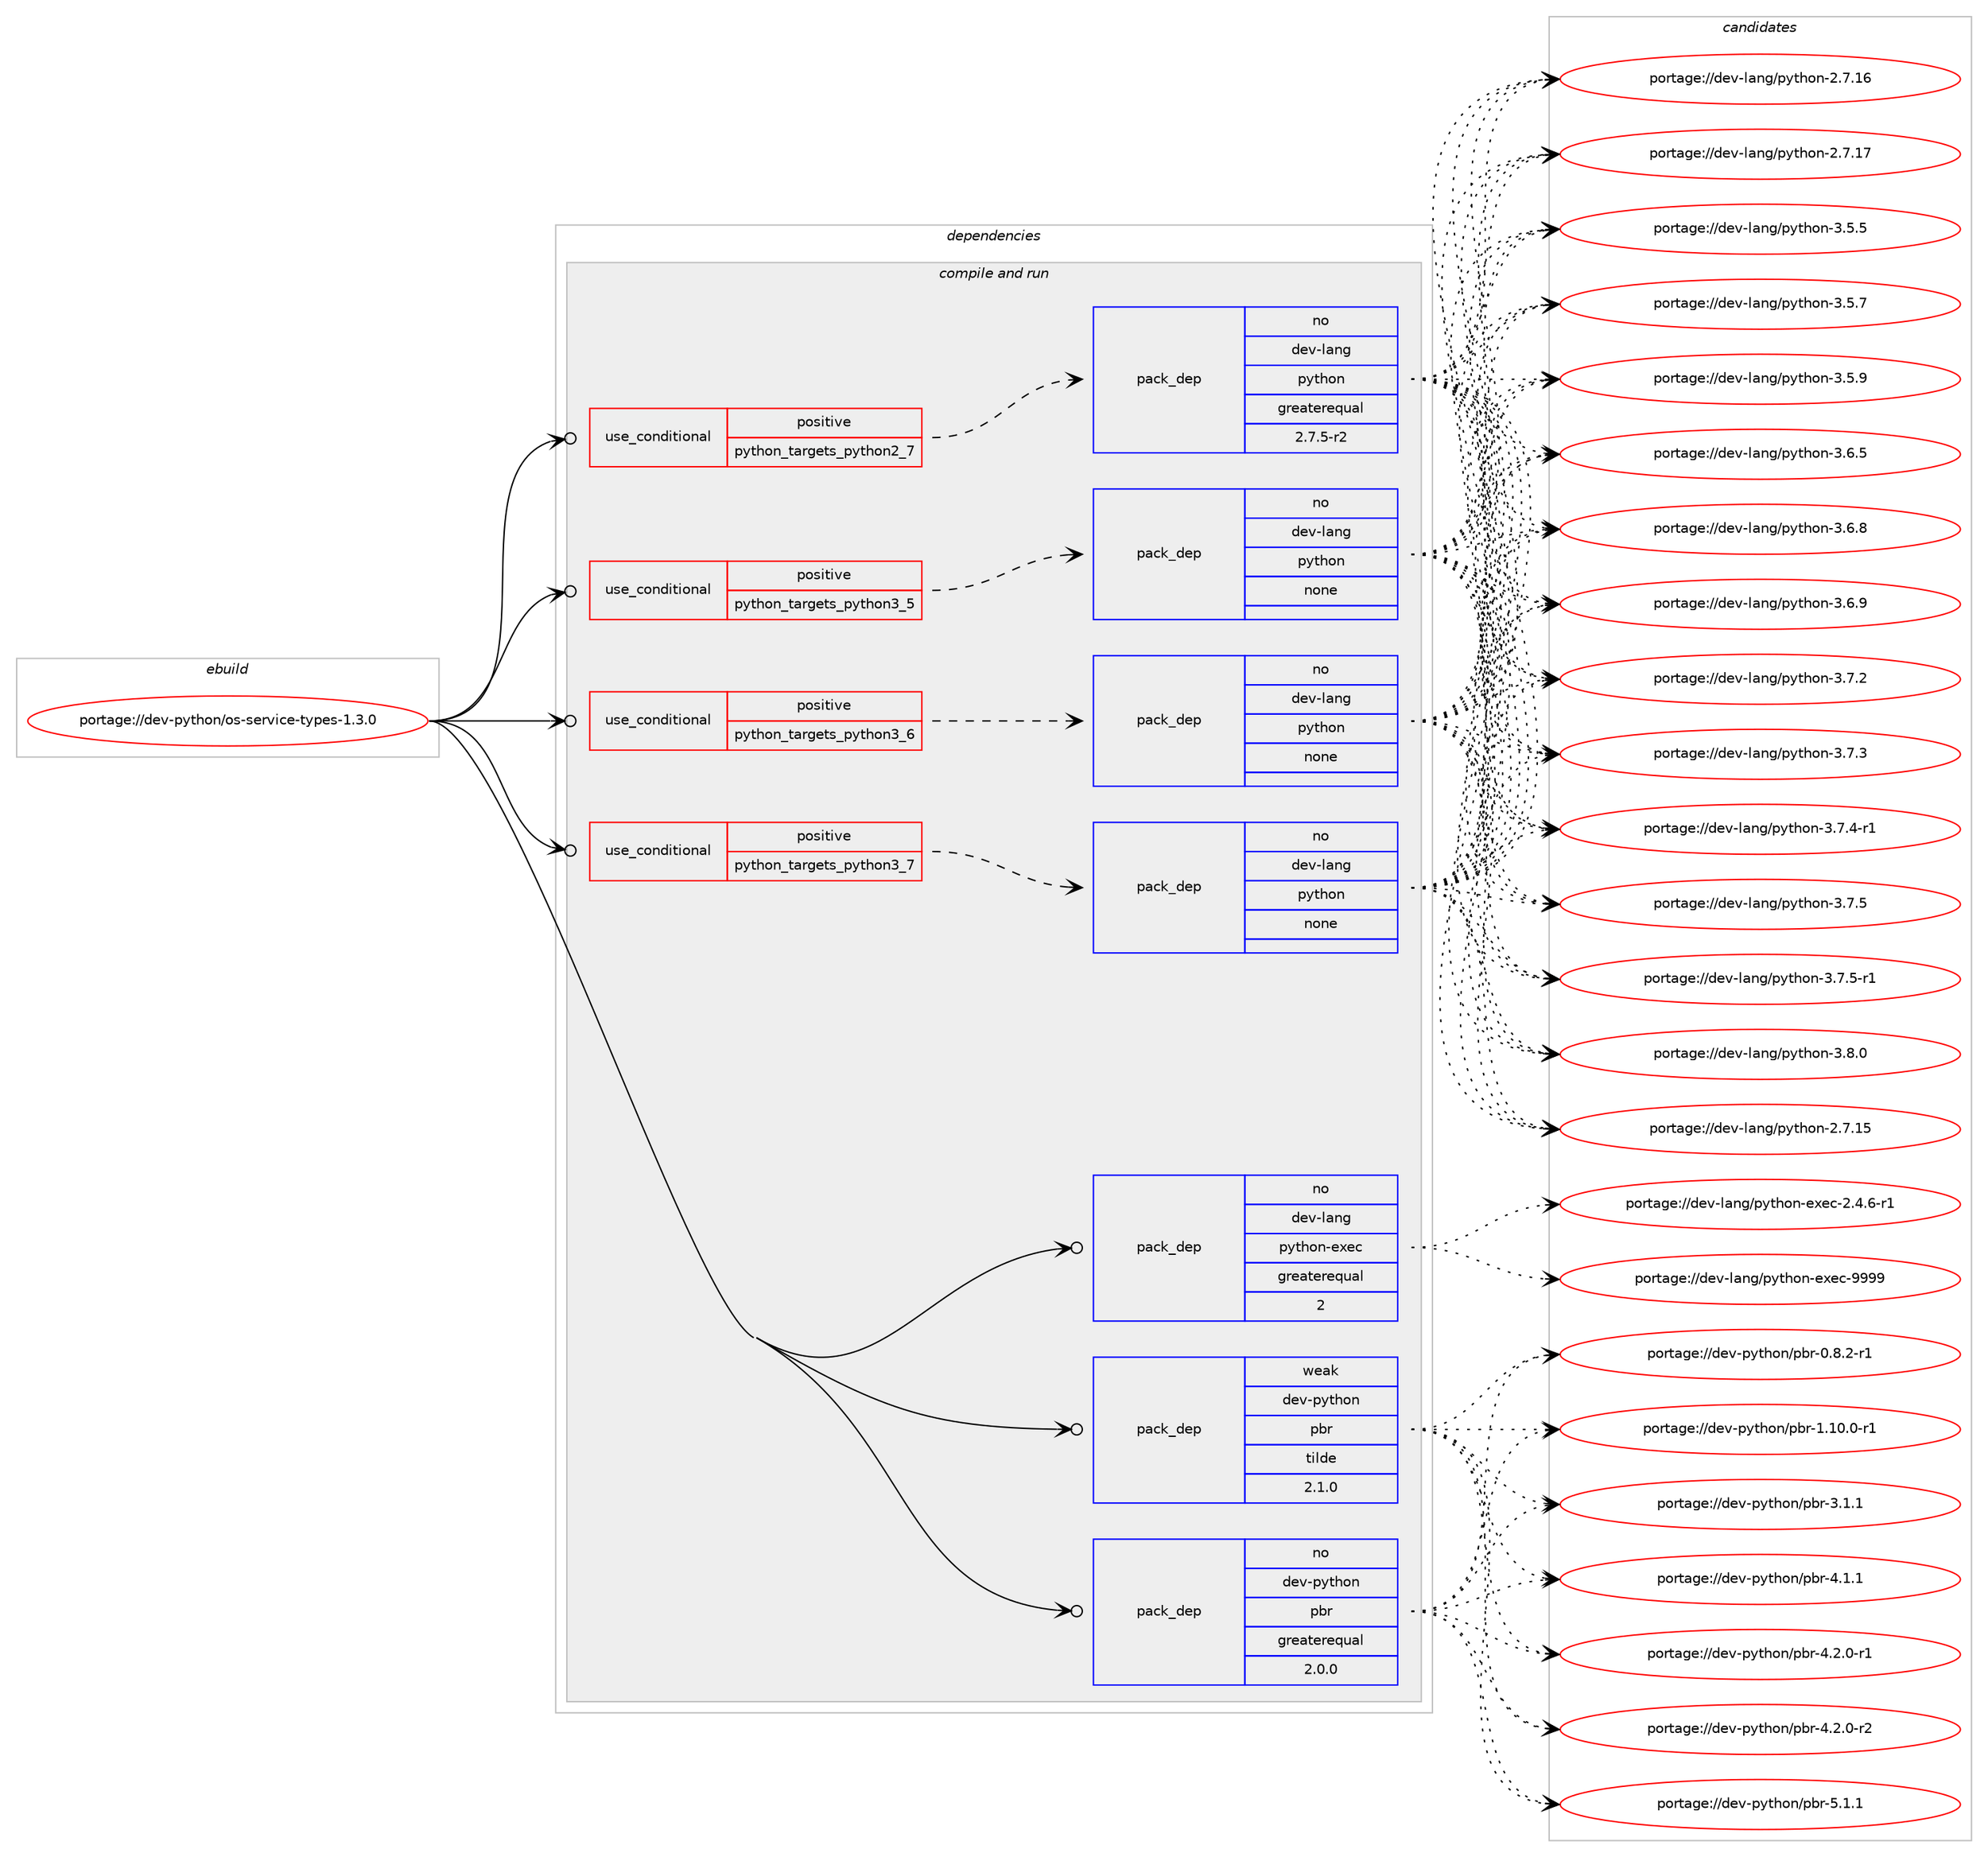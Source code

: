 digraph prolog {

# *************
# Graph options
# *************

newrank=true;
concentrate=true;
compound=true;
graph [rankdir=LR,fontname=Helvetica,fontsize=10,ranksep=1.5];#, ranksep=2.5, nodesep=0.2];
edge  [arrowhead=vee];
node  [fontname=Helvetica,fontsize=10];

# **********
# The ebuild
# **********

subgraph cluster_leftcol {
color=gray;
rank=same;
label=<<i>ebuild</i>>;
id [label="portage://dev-python/os-service-types-1.3.0", color=red, width=4, href="../dev-python/os-service-types-1.3.0.svg"];
}

# ****************
# The dependencies
# ****************

subgraph cluster_midcol {
color=gray;
label=<<i>dependencies</i>>;
subgraph cluster_compile {
fillcolor="#eeeeee";
style=filled;
label=<<i>compile</i>>;
}
subgraph cluster_compileandrun {
fillcolor="#eeeeee";
style=filled;
label=<<i>compile and run</i>>;
subgraph cond32916 {
dependency153149 [label=<<TABLE BORDER="0" CELLBORDER="1" CELLSPACING="0" CELLPADDING="4"><TR><TD ROWSPAN="3" CELLPADDING="10">use_conditional</TD></TR><TR><TD>positive</TD></TR><TR><TD>python_targets_python2_7</TD></TR></TABLE>>, shape=none, color=red];
subgraph pack116904 {
dependency153150 [label=<<TABLE BORDER="0" CELLBORDER="1" CELLSPACING="0" CELLPADDING="4" WIDTH="220"><TR><TD ROWSPAN="6" CELLPADDING="30">pack_dep</TD></TR><TR><TD WIDTH="110">no</TD></TR><TR><TD>dev-lang</TD></TR><TR><TD>python</TD></TR><TR><TD>greaterequal</TD></TR><TR><TD>2.7.5-r2</TD></TR></TABLE>>, shape=none, color=blue];
}
dependency153149:e -> dependency153150:w [weight=20,style="dashed",arrowhead="vee"];
}
id:e -> dependency153149:w [weight=20,style="solid",arrowhead="odotvee"];
subgraph cond32917 {
dependency153151 [label=<<TABLE BORDER="0" CELLBORDER="1" CELLSPACING="0" CELLPADDING="4"><TR><TD ROWSPAN="3" CELLPADDING="10">use_conditional</TD></TR><TR><TD>positive</TD></TR><TR><TD>python_targets_python3_5</TD></TR></TABLE>>, shape=none, color=red];
subgraph pack116905 {
dependency153152 [label=<<TABLE BORDER="0" CELLBORDER="1" CELLSPACING="0" CELLPADDING="4" WIDTH="220"><TR><TD ROWSPAN="6" CELLPADDING="30">pack_dep</TD></TR><TR><TD WIDTH="110">no</TD></TR><TR><TD>dev-lang</TD></TR><TR><TD>python</TD></TR><TR><TD>none</TD></TR><TR><TD></TD></TR></TABLE>>, shape=none, color=blue];
}
dependency153151:e -> dependency153152:w [weight=20,style="dashed",arrowhead="vee"];
}
id:e -> dependency153151:w [weight=20,style="solid",arrowhead="odotvee"];
subgraph cond32918 {
dependency153153 [label=<<TABLE BORDER="0" CELLBORDER="1" CELLSPACING="0" CELLPADDING="4"><TR><TD ROWSPAN="3" CELLPADDING="10">use_conditional</TD></TR><TR><TD>positive</TD></TR><TR><TD>python_targets_python3_6</TD></TR></TABLE>>, shape=none, color=red];
subgraph pack116906 {
dependency153154 [label=<<TABLE BORDER="0" CELLBORDER="1" CELLSPACING="0" CELLPADDING="4" WIDTH="220"><TR><TD ROWSPAN="6" CELLPADDING="30">pack_dep</TD></TR><TR><TD WIDTH="110">no</TD></TR><TR><TD>dev-lang</TD></TR><TR><TD>python</TD></TR><TR><TD>none</TD></TR><TR><TD></TD></TR></TABLE>>, shape=none, color=blue];
}
dependency153153:e -> dependency153154:w [weight=20,style="dashed",arrowhead="vee"];
}
id:e -> dependency153153:w [weight=20,style="solid",arrowhead="odotvee"];
subgraph cond32919 {
dependency153155 [label=<<TABLE BORDER="0" CELLBORDER="1" CELLSPACING="0" CELLPADDING="4"><TR><TD ROWSPAN="3" CELLPADDING="10">use_conditional</TD></TR><TR><TD>positive</TD></TR><TR><TD>python_targets_python3_7</TD></TR></TABLE>>, shape=none, color=red];
subgraph pack116907 {
dependency153156 [label=<<TABLE BORDER="0" CELLBORDER="1" CELLSPACING="0" CELLPADDING="4" WIDTH="220"><TR><TD ROWSPAN="6" CELLPADDING="30">pack_dep</TD></TR><TR><TD WIDTH="110">no</TD></TR><TR><TD>dev-lang</TD></TR><TR><TD>python</TD></TR><TR><TD>none</TD></TR><TR><TD></TD></TR></TABLE>>, shape=none, color=blue];
}
dependency153155:e -> dependency153156:w [weight=20,style="dashed",arrowhead="vee"];
}
id:e -> dependency153155:w [weight=20,style="solid",arrowhead="odotvee"];
subgraph pack116908 {
dependency153157 [label=<<TABLE BORDER="0" CELLBORDER="1" CELLSPACING="0" CELLPADDING="4" WIDTH="220"><TR><TD ROWSPAN="6" CELLPADDING="30">pack_dep</TD></TR><TR><TD WIDTH="110">no</TD></TR><TR><TD>dev-lang</TD></TR><TR><TD>python-exec</TD></TR><TR><TD>greaterequal</TD></TR><TR><TD>2</TD></TR></TABLE>>, shape=none, color=blue];
}
id:e -> dependency153157:w [weight=20,style="solid",arrowhead="odotvee"];
subgraph pack116909 {
dependency153158 [label=<<TABLE BORDER="0" CELLBORDER="1" CELLSPACING="0" CELLPADDING="4" WIDTH="220"><TR><TD ROWSPAN="6" CELLPADDING="30">pack_dep</TD></TR><TR><TD WIDTH="110">no</TD></TR><TR><TD>dev-python</TD></TR><TR><TD>pbr</TD></TR><TR><TD>greaterequal</TD></TR><TR><TD>2.0.0</TD></TR></TABLE>>, shape=none, color=blue];
}
id:e -> dependency153158:w [weight=20,style="solid",arrowhead="odotvee"];
subgraph pack116910 {
dependency153159 [label=<<TABLE BORDER="0" CELLBORDER="1" CELLSPACING="0" CELLPADDING="4" WIDTH="220"><TR><TD ROWSPAN="6" CELLPADDING="30">pack_dep</TD></TR><TR><TD WIDTH="110">weak</TD></TR><TR><TD>dev-python</TD></TR><TR><TD>pbr</TD></TR><TR><TD>tilde</TD></TR><TR><TD>2.1.0</TD></TR></TABLE>>, shape=none, color=blue];
}
id:e -> dependency153159:w [weight=20,style="solid",arrowhead="odotvee"];
}
subgraph cluster_run {
fillcolor="#eeeeee";
style=filled;
label=<<i>run</i>>;
}
}

# **************
# The candidates
# **************

subgraph cluster_choices {
rank=same;
color=gray;
label=<<i>candidates</i>>;

subgraph choice116904 {
color=black;
nodesep=1;
choiceportage10010111845108971101034711212111610411111045504655464953 [label="portage://dev-lang/python-2.7.15", color=red, width=4,href="../dev-lang/python-2.7.15.svg"];
choiceportage10010111845108971101034711212111610411111045504655464954 [label="portage://dev-lang/python-2.7.16", color=red, width=4,href="../dev-lang/python-2.7.16.svg"];
choiceportage10010111845108971101034711212111610411111045504655464955 [label="portage://dev-lang/python-2.7.17", color=red, width=4,href="../dev-lang/python-2.7.17.svg"];
choiceportage100101118451089711010347112121116104111110455146534653 [label="portage://dev-lang/python-3.5.5", color=red, width=4,href="../dev-lang/python-3.5.5.svg"];
choiceportage100101118451089711010347112121116104111110455146534655 [label="portage://dev-lang/python-3.5.7", color=red, width=4,href="../dev-lang/python-3.5.7.svg"];
choiceportage100101118451089711010347112121116104111110455146534657 [label="portage://dev-lang/python-3.5.9", color=red, width=4,href="../dev-lang/python-3.5.9.svg"];
choiceportage100101118451089711010347112121116104111110455146544653 [label="portage://dev-lang/python-3.6.5", color=red, width=4,href="../dev-lang/python-3.6.5.svg"];
choiceportage100101118451089711010347112121116104111110455146544656 [label="portage://dev-lang/python-3.6.8", color=red, width=4,href="../dev-lang/python-3.6.8.svg"];
choiceportage100101118451089711010347112121116104111110455146544657 [label="portage://dev-lang/python-3.6.9", color=red, width=4,href="../dev-lang/python-3.6.9.svg"];
choiceportage100101118451089711010347112121116104111110455146554650 [label="portage://dev-lang/python-3.7.2", color=red, width=4,href="../dev-lang/python-3.7.2.svg"];
choiceportage100101118451089711010347112121116104111110455146554651 [label="portage://dev-lang/python-3.7.3", color=red, width=4,href="../dev-lang/python-3.7.3.svg"];
choiceportage1001011184510897110103471121211161041111104551465546524511449 [label="portage://dev-lang/python-3.7.4-r1", color=red, width=4,href="../dev-lang/python-3.7.4-r1.svg"];
choiceportage100101118451089711010347112121116104111110455146554653 [label="portage://dev-lang/python-3.7.5", color=red, width=4,href="../dev-lang/python-3.7.5.svg"];
choiceportage1001011184510897110103471121211161041111104551465546534511449 [label="portage://dev-lang/python-3.7.5-r1", color=red, width=4,href="../dev-lang/python-3.7.5-r1.svg"];
choiceportage100101118451089711010347112121116104111110455146564648 [label="portage://dev-lang/python-3.8.0", color=red, width=4,href="../dev-lang/python-3.8.0.svg"];
dependency153150:e -> choiceportage10010111845108971101034711212111610411111045504655464953:w [style=dotted,weight="100"];
dependency153150:e -> choiceportage10010111845108971101034711212111610411111045504655464954:w [style=dotted,weight="100"];
dependency153150:e -> choiceportage10010111845108971101034711212111610411111045504655464955:w [style=dotted,weight="100"];
dependency153150:e -> choiceportage100101118451089711010347112121116104111110455146534653:w [style=dotted,weight="100"];
dependency153150:e -> choiceportage100101118451089711010347112121116104111110455146534655:w [style=dotted,weight="100"];
dependency153150:e -> choiceportage100101118451089711010347112121116104111110455146534657:w [style=dotted,weight="100"];
dependency153150:e -> choiceportage100101118451089711010347112121116104111110455146544653:w [style=dotted,weight="100"];
dependency153150:e -> choiceportage100101118451089711010347112121116104111110455146544656:w [style=dotted,weight="100"];
dependency153150:e -> choiceportage100101118451089711010347112121116104111110455146544657:w [style=dotted,weight="100"];
dependency153150:e -> choiceportage100101118451089711010347112121116104111110455146554650:w [style=dotted,weight="100"];
dependency153150:e -> choiceportage100101118451089711010347112121116104111110455146554651:w [style=dotted,weight="100"];
dependency153150:e -> choiceportage1001011184510897110103471121211161041111104551465546524511449:w [style=dotted,weight="100"];
dependency153150:e -> choiceportage100101118451089711010347112121116104111110455146554653:w [style=dotted,weight="100"];
dependency153150:e -> choiceportage1001011184510897110103471121211161041111104551465546534511449:w [style=dotted,weight="100"];
dependency153150:e -> choiceportage100101118451089711010347112121116104111110455146564648:w [style=dotted,weight="100"];
}
subgraph choice116905 {
color=black;
nodesep=1;
choiceportage10010111845108971101034711212111610411111045504655464953 [label="portage://dev-lang/python-2.7.15", color=red, width=4,href="../dev-lang/python-2.7.15.svg"];
choiceportage10010111845108971101034711212111610411111045504655464954 [label="portage://dev-lang/python-2.7.16", color=red, width=4,href="../dev-lang/python-2.7.16.svg"];
choiceportage10010111845108971101034711212111610411111045504655464955 [label="portage://dev-lang/python-2.7.17", color=red, width=4,href="../dev-lang/python-2.7.17.svg"];
choiceportage100101118451089711010347112121116104111110455146534653 [label="portage://dev-lang/python-3.5.5", color=red, width=4,href="../dev-lang/python-3.5.5.svg"];
choiceportage100101118451089711010347112121116104111110455146534655 [label="portage://dev-lang/python-3.5.7", color=red, width=4,href="../dev-lang/python-3.5.7.svg"];
choiceportage100101118451089711010347112121116104111110455146534657 [label="portage://dev-lang/python-3.5.9", color=red, width=4,href="../dev-lang/python-3.5.9.svg"];
choiceportage100101118451089711010347112121116104111110455146544653 [label="portage://dev-lang/python-3.6.5", color=red, width=4,href="../dev-lang/python-3.6.5.svg"];
choiceportage100101118451089711010347112121116104111110455146544656 [label="portage://dev-lang/python-3.6.8", color=red, width=4,href="../dev-lang/python-3.6.8.svg"];
choiceportage100101118451089711010347112121116104111110455146544657 [label="portage://dev-lang/python-3.6.9", color=red, width=4,href="../dev-lang/python-3.6.9.svg"];
choiceportage100101118451089711010347112121116104111110455146554650 [label="portage://dev-lang/python-3.7.2", color=red, width=4,href="../dev-lang/python-3.7.2.svg"];
choiceportage100101118451089711010347112121116104111110455146554651 [label="portage://dev-lang/python-3.7.3", color=red, width=4,href="../dev-lang/python-3.7.3.svg"];
choiceportage1001011184510897110103471121211161041111104551465546524511449 [label="portage://dev-lang/python-3.7.4-r1", color=red, width=4,href="../dev-lang/python-3.7.4-r1.svg"];
choiceportage100101118451089711010347112121116104111110455146554653 [label="portage://dev-lang/python-3.7.5", color=red, width=4,href="../dev-lang/python-3.7.5.svg"];
choiceportage1001011184510897110103471121211161041111104551465546534511449 [label="portage://dev-lang/python-3.7.5-r1", color=red, width=4,href="../dev-lang/python-3.7.5-r1.svg"];
choiceportage100101118451089711010347112121116104111110455146564648 [label="portage://dev-lang/python-3.8.0", color=red, width=4,href="../dev-lang/python-3.8.0.svg"];
dependency153152:e -> choiceportage10010111845108971101034711212111610411111045504655464953:w [style=dotted,weight="100"];
dependency153152:e -> choiceportage10010111845108971101034711212111610411111045504655464954:w [style=dotted,weight="100"];
dependency153152:e -> choiceportage10010111845108971101034711212111610411111045504655464955:w [style=dotted,weight="100"];
dependency153152:e -> choiceportage100101118451089711010347112121116104111110455146534653:w [style=dotted,weight="100"];
dependency153152:e -> choiceportage100101118451089711010347112121116104111110455146534655:w [style=dotted,weight="100"];
dependency153152:e -> choiceportage100101118451089711010347112121116104111110455146534657:w [style=dotted,weight="100"];
dependency153152:e -> choiceportage100101118451089711010347112121116104111110455146544653:w [style=dotted,weight="100"];
dependency153152:e -> choiceportage100101118451089711010347112121116104111110455146544656:w [style=dotted,weight="100"];
dependency153152:e -> choiceportage100101118451089711010347112121116104111110455146544657:w [style=dotted,weight="100"];
dependency153152:e -> choiceportage100101118451089711010347112121116104111110455146554650:w [style=dotted,weight="100"];
dependency153152:e -> choiceportage100101118451089711010347112121116104111110455146554651:w [style=dotted,weight="100"];
dependency153152:e -> choiceportage1001011184510897110103471121211161041111104551465546524511449:w [style=dotted,weight="100"];
dependency153152:e -> choiceportage100101118451089711010347112121116104111110455146554653:w [style=dotted,weight="100"];
dependency153152:e -> choiceportage1001011184510897110103471121211161041111104551465546534511449:w [style=dotted,weight="100"];
dependency153152:e -> choiceportage100101118451089711010347112121116104111110455146564648:w [style=dotted,weight="100"];
}
subgraph choice116906 {
color=black;
nodesep=1;
choiceportage10010111845108971101034711212111610411111045504655464953 [label="portage://dev-lang/python-2.7.15", color=red, width=4,href="../dev-lang/python-2.7.15.svg"];
choiceportage10010111845108971101034711212111610411111045504655464954 [label="portage://dev-lang/python-2.7.16", color=red, width=4,href="../dev-lang/python-2.7.16.svg"];
choiceportage10010111845108971101034711212111610411111045504655464955 [label="portage://dev-lang/python-2.7.17", color=red, width=4,href="../dev-lang/python-2.7.17.svg"];
choiceportage100101118451089711010347112121116104111110455146534653 [label="portage://dev-lang/python-3.5.5", color=red, width=4,href="../dev-lang/python-3.5.5.svg"];
choiceportage100101118451089711010347112121116104111110455146534655 [label="portage://dev-lang/python-3.5.7", color=red, width=4,href="../dev-lang/python-3.5.7.svg"];
choiceportage100101118451089711010347112121116104111110455146534657 [label="portage://dev-lang/python-3.5.9", color=red, width=4,href="../dev-lang/python-3.5.9.svg"];
choiceportage100101118451089711010347112121116104111110455146544653 [label="portage://dev-lang/python-3.6.5", color=red, width=4,href="../dev-lang/python-3.6.5.svg"];
choiceportage100101118451089711010347112121116104111110455146544656 [label="portage://dev-lang/python-3.6.8", color=red, width=4,href="../dev-lang/python-3.6.8.svg"];
choiceportage100101118451089711010347112121116104111110455146544657 [label="portage://dev-lang/python-3.6.9", color=red, width=4,href="../dev-lang/python-3.6.9.svg"];
choiceportage100101118451089711010347112121116104111110455146554650 [label="portage://dev-lang/python-3.7.2", color=red, width=4,href="../dev-lang/python-3.7.2.svg"];
choiceportage100101118451089711010347112121116104111110455146554651 [label="portage://dev-lang/python-3.7.3", color=red, width=4,href="../dev-lang/python-3.7.3.svg"];
choiceportage1001011184510897110103471121211161041111104551465546524511449 [label="portage://dev-lang/python-3.7.4-r1", color=red, width=4,href="../dev-lang/python-3.7.4-r1.svg"];
choiceportage100101118451089711010347112121116104111110455146554653 [label="portage://dev-lang/python-3.7.5", color=red, width=4,href="../dev-lang/python-3.7.5.svg"];
choiceportage1001011184510897110103471121211161041111104551465546534511449 [label="portage://dev-lang/python-3.7.5-r1", color=red, width=4,href="../dev-lang/python-3.7.5-r1.svg"];
choiceportage100101118451089711010347112121116104111110455146564648 [label="portage://dev-lang/python-3.8.0", color=red, width=4,href="../dev-lang/python-3.8.0.svg"];
dependency153154:e -> choiceportage10010111845108971101034711212111610411111045504655464953:w [style=dotted,weight="100"];
dependency153154:e -> choiceportage10010111845108971101034711212111610411111045504655464954:w [style=dotted,weight="100"];
dependency153154:e -> choiceportage10010111845108971101034711212111610411111045504655464955:w [style=dotted,weight="100"];
dependency153154:e -> choiceportage100101118451089711010347112121116104111110455146534653:w [style=dotted,weight="100"];
dependency153154:e -> choiceportage100101118451089711010347112121116104111110455146534655:w [style=dotted,weight="100"];
dependency153154:e -> choiceportage100101118451089711010347112121116104111110455146534657:w [style=dotted,weight="100"];
dependency153154:e -> choiceportage100101118451089711010347112121116104111110455146544653:w [style=dotted,weight="100"];
dependency153154:e -> choiceportage100101118451089711010347112121116104111110455146544656:w [style=dotted,weight="100"];
dependency153154:e -> choiceportage100101118451089711010347112121116104111110455146544657:w [style=dotted,weight="100"];
dependency153154:e -> choiceportage100101118451089711010347112121116104111110455146554650:w [style=dotted,weight="100"];
dependency153154:e -> choiceportage100101118451089711010347112121116104111110455146554651:w [style=dotted,weight="100"];
dependency153154:e -> choiceportage1001011184510897110103471121211161041111104551465546524511449:w [style=dotted,weight="100"];
dependency153154:e -> choiceportage100101118451089711010347112121116104111110455146554653:w [style=dotted,weight="100"];
dependency153154:e -> choiceportage1001011184510897110103471121211161041111104551465546534511449:w [style=dotted,weight="100"];
dependency153154:e -> choiceportage100101118451089711010347112121116104111110455146564648:w [style=dotted,weight="100"];
}
subgraph choice116907 {
color=black;
nodesep=1;
choiceportage10010111845108971101034711212111610411111045504655464953 [label="portage://dev-lang/python-2.7.15", color=red, width=4,href="../dev-lang/python-2.7.15.svg"];
choiceportage10010111845108971101034711212111610411111045504655464954 [label="portage://dev-lang/python-2.7.16", color=red, width=4,href="../dev-lang/python-2.7.16.svg"];
choiceportage10010111845108971101034711212111610411111045504655464955 [label="portage://dev-lang/python-2.7.17", color=red, width=4,href="../dev-lang/python-2.7.17.svg"];
choiceportage100101118451089711010347112121116104111110455146534653 [label="portage://dev-lang/python-3.5.5", color=red, width=4,href="../dev-lang/python-3.5.5.svg"];
choiceportage100101118451089711010347112121116104111110455146534655 [label="portage://dev-lang/python-3.5.7", color=red, width=4,href="../dev-lang/python-3.5.7.svg"];
choiceportage100101118451089711010347112121116104111110455146534657 [label="portage://dev-lang/python-3.5.9", color=red, width=4,href="../dev-lang/python-3.5.9.svg"];
choiceportage100101118451089711010347112121116104111110455146544653 [label="portage://dev-lang/python-3.6.5", color=red, width=4,href="../dev-lang/python-3.6.5.svg"];
choiceportage100101118451089711010347112121116104111110455146544656 [label="portage://dev-lang/python-3.6.8", color=red, width=4,href="../dev-lang/python-3.6.8.svg"];
choiceportage100101118451089711010347112121116104111110455146544657 [label="portage://dev-lang/python-3.6.9", color=red, width=4,href="../dev-lang/python-3.6.9.svg"];
choiceportage100101118451089711010347112121116104111110455146554650 [label="portage://dev-lang/python-3.7.2", color=red, width=4,href="../dev-lang/python-3.7.2.svg"];
choiceportage100101118451089711010347112121116104111110455146554651 [label="portage://dev-lang/python-3.7.3", color=red, width=4,href="../dev-lang/python-3.7.3.svg"];
choiceportage1001011184510897110103471121211161041111104551465546524511449 [label="portage://dev-lang/python-3.7.4-r1", color=red, width=4,href="../dev-lang/python-3.7.4-r1.svg"];
choiceportage100101118451089711010347112121116104111110455146554653 [label="portage://dev-lang/python-3.7.5", color=red, width=4,href="../dev-lang/python-3.7.5.svg"];
choiceportage1001011184510897110103471121211161041111104551465546534511449 [label="portage://dev-lang/python-3.7.5-r1", color=red, width=4,href="../dev-lang/python-3.7.5-r1.svg"];
choiceportage100101118451089711010347112121116104111110455146564648 [label="portage://dev-lang/python-3.8.0", color=red, width=4,href="../dev-lang/python-3.8.0.svg"];
dependency153156:e -> choiceportage10010111845108971101034711212111610411111045504655464953:w [style=dotted,weight="100"];
dependency153156:e -> choiceportage10010111845108971101034711212111610411111045504655464954:w [style=dotted,weight="100"];
dependency153156:e -> choiceportage10010111845108971101034711212111610411111045504655464955:w [style=dotted,weight="100"];
dependency153156:e -> choiceportage100101118451089711010347112121116104111110455146534653:w [style=dotted,weight="100"];
dependency153156:e -> choiceportage100101118451089711010347112121116104111110455146534655:w [style=dotted,weight="100"];
dependency153156:e -> choiceportage100101118451089711010347112121116104111110455146534657:w [style=dotted,weight="100"];
dependency153156:e -> choiceportage100101118451089711010347112121116104111110455146544653:w [style=dotted,weight="100"];
dependency153156:e -> choiceportage100101118451089711010347112121116104111110455146544656:w [style=dotted,weight="100"];
dependency153156:e -> choiceportage100101118451089711010347112121116104111110455146544657:w [style=dotted,weight="100"];
dependency153156:e -> choiceportage100101118451089711010347112121116104111110455146554650:w [style=dotted,weight="100"];
dependency153156:e -> choiceportage100101118451089711010347112121116104111110455146554651:w [style=dotted,weight="100"];
dependency153156:e -> choiceportage1001011184510897110103471121211161041111104551465546524511449:w [style=dotted,weight="100"];
dependency153156:e -> choiceportage100101118451089711010347112121116104111110455146554653:w [style=dotted,weight="100"];
dependency153156:e -> choiceportage1001011184510897110103471121211161041111104551465546534511449:w [style=dotted,weight="100"];
dependency153156:e -> choiceportage100101118451089711010347112121116104111110455146564648:w [style=dotted,weight="100"];
}
subgraph choice116908 {
color=black;
nodesep=1;
choiceportage10010111845108971101034711212111610411111045101120101994550465246544511449 [label="portage://dev-lang/python-exec-2.4.6-r1", color=red, width=4,href="../dev-lang/python-exec-2.4.6-r1.svg"];
choiceportage10010111845108971101034711212111610411111045101120101994557575757 [label="portage://dev-lang/python-exec-9999", color=red, width=4,href="../dev-lang/python-exec-9999.svg"];
dependency153157:e -> choiceportage10010111845108971101034711212111610411111045101120101994550465246544511449:w [style=dotted,weight="100"];
dependency153157:e -> choiceportage10010111845108971101034711212111610411111045101120101994557575757:w [style=dotted,weight="100"];
}
subgraph choice116909 {
color=black;
nodesep=1;
choiceportage1001011184511212111610411111047112981144548465646504511449 [label="portage://dev-python/pbr-0.8.2-r1", color=red, width=4,href="../dev-python/pbr-0.8.2-r1.svg"];
choiceportage100101118451121211161041111104711298114454946494846484511449 [label="portage://dev-python/pbr-1.10.0-r1", color=red, width=4,href="../dev-python/pbr-1.10.0-r1.svg"];
choiceportage100101118451121211161041111104711298114455146494649 [label="portage://dev-python/pbr-3.1.1", color=red, width=4,href="../dev-python/pbr-3.1.1.svg"];
choiceportage100101118451121211161041111104711298114455246494649 [label="portage://dev-python/pbr-4.1.1", color=red, width=4,href="../dev-python/pbr-4.1.1.svg"];
choiceportage1001011184511212111610411111047112981144552465046484511449 [label="portage://dev-python/pbr-4.2.0-r1", color=red, width=4,href="../dev-python/pbr-4.2.0-r1.svg"];
choiceportage1001011184511212111610411111047112981144552465046484511450 [label="portage://dev-python/pbr-4.2.0-r2", color=red, width=4,href="../dev-python/pbr-4.2.0-r2.svg"];
choiceportage100101118451121211161041111104711298114455346494649 [label="portage://dev-python/pbr-5.1.1", color=red, width=4,href="../dev-python/pbr-5.1.1.svg"];
dependency153158:e -> choiceportage1001011184511212111610411111047112981144548465646504511449:w [style=dotted,weight="100"];
dependency153158:e -> choiceportage100101118451121211161041111104711298114454946494846484511449:w [style=dotted,weight="100"];
dependency153158:e -> choiceportage100101118451121211161041111104711298114455146494649:w [style=dotted,weight="100"];
dependency153158:e -> choiceportage100101118451121211161041111104711298114455246494649:w [style=dotted,weight="100"];
dependency153158:e -> choiceportage1001011184511212111610411111047112981144552465046484511449:w [style=dotted,weight="100"];
dependency153158:e -> choiceportage1001011184511212111610411111047112981144552465046484511450:w [style=dotted,weight="100"];
dependency153158:e -> choiceportage100101118451121211161041111104711298114455346494649:w [style=dotted,weight="100"];
}
subgraph choice116910 {
color=black;
nodesep=1;
choiceportage1001011184511212111610411111047112981144548465646504511449 [label="portage://dev-python/pbr-0.8.2-r1", color=red, width=4,href="../dev-python/pbr-0.8.2-r1.svg"];
choiceportage100101118451121211161041111104711298114454946494846484511449 [label="portage://dev-python/pbr-1.10.0-r1", color=red, width=4,href="../dev-python/pbr-1.10.0-r1.svg"];
choiceportage100101118451121211161041111104711298114455146494649 [label="portage://dev-python/pbr-3.1.1", color=red, width=4,href="../dev-python/pbr-3.1.1.svg"];
choiceportage100101118451121211161041111104711298114455246494649 [label="portage://dev-python/pbr-4.1.1", color=red, width=4,href="../dev-python/pbr-4.1.1.svg"];
choiceportage1001011184511212111610411111047112981144552465046484511449 [label="portage://dev-python/pbr-4.2.0-r1", color=red, width=4,href="../dev-python/pbr-4.2.0-r1.svg"];
choiceportage1001011184511212111610411111047112981144552465046484511450 [label="portage://dev-python/pbr-4.2.0-r2", color=red, width=4,href="../dev-python/pbr-4.2.0-r2.svg"];
choiceportage100101118451121211161041111104711298114455346494649 [label="portage://dev-python/pbr-5.1.1", color=red, width=4,href="../dev-python/pbr-5.1.1.svg"];
dependency153159:e -> choiceportage1001011184511212111610411111047112981144548465646504511449:w [style=dotted,weight="100"];
dependency153159:e -> choiceportage100101118451121211161041111104711298114454946494846484511449:w [style=dotted,weight="100"];
dependency153159:e -> choiceportage100101118451121211161041111104711298114455146494649:w [style=dotted,weight="100"];
dependency153159:e -> choiceportage100101118451121211161041111104711298114455246494649:w [style=dotted,weight="100"];
dependency153159:e -> choiceportage1001011184511212111610411111047112981144552465046484511449:w [style=dotted,weight="100"];
dependency153159:e -> choiceportage1001011184511212111610411111047112981144552465046484511450:w [style=dotted,weight="100"];
dependency153159:e -> choiceportage100101118451121211161041111104711298114455346494649:w [style=dotted,weight="100"];
}
}

}
